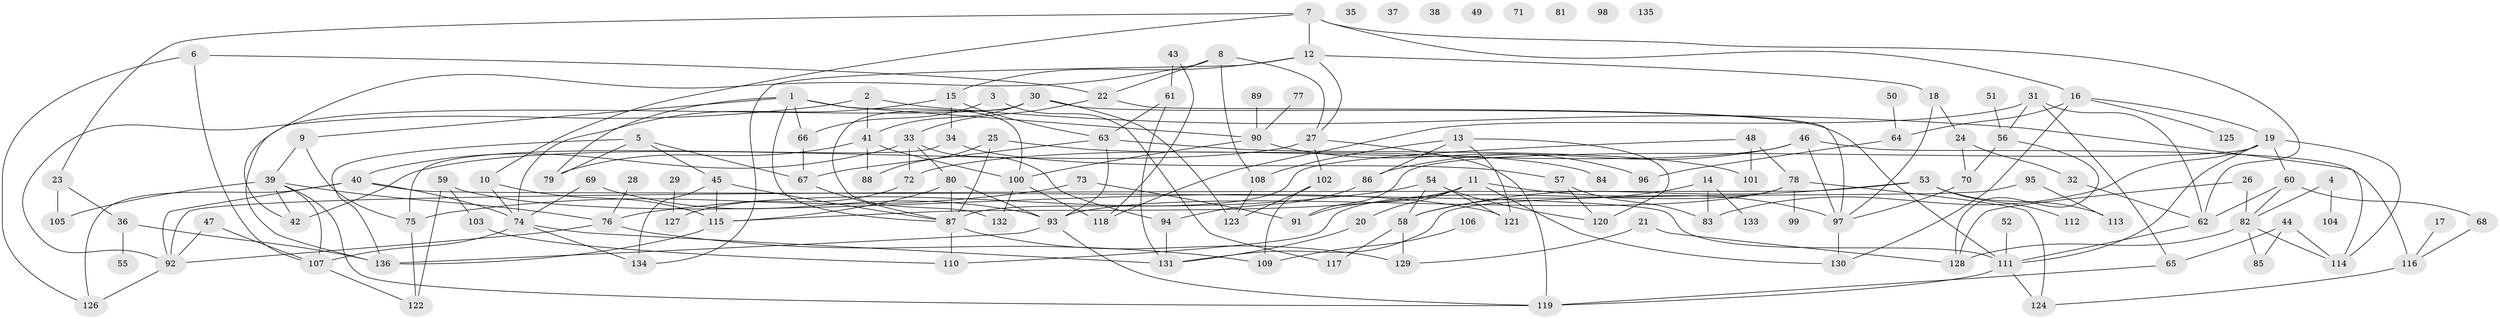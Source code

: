 // coarse degree distribution, {13: 0.013513513513513514, 3: 0.24324324324324326, 10: 0.04054054054054054, 12: 0.013513513513513514, 9: 0.013513513513513514, 7: 0.04054054054054054, 6: 0.08108108108108109, 15: 0.013513513513513514, 5: 0.12162162162162163, 2: 0.1891891891891892, 4: 0.08108108108108109, 1: 0.14864864864864866}
// Generated by graph-tools (version 1.1) at 2025/48/03/04/25 22:48:20]
// undirected, 136 vertices, 212 edges
graph export_dot {
  node [color=gray90,style=filled];
  1;
  2;
  3;
  4;
  5;
  6;
  7;
  8;
  9;
  10;
  11;
  12;
  13;
  14;
  15;
  16;
  17;
  18;
  19;
  20;
  21;
  22;
  23;
  24;
  25;
  26;
  27;
  28;
  29;
  30;
  31;
  32;
  33;
  34;
  35;
  36;
  37;
  38;
  39;
  40;
  41;
  42;
  43;
  44;
  45;
  46;
  47;
  48;
  49;
  50;
  51;
  52;
  53;
  54;
  55;
  56;
  57;
  58;
  59;
  60;
  61;
  62;
  63;
  64;
  65;
  66;
  67;
  68;
  69;
  70;
  71;
  72;
  73;
  74;
  75;
  76;
  77;
  78;
  79;
  80;
  81;
  82;
  83;
  84;
  85;
  86;
  87;
  88;
  89;
  90;
  91;
  92;
  93;
  94;
  95;
  96;
  97;
  98;
  99;
  100;
  101;
  102;
  103;
  104;
  105;
  106;
  107;
  108;
  109;
  110;
  111;
  112;
  113;
  114;
  115;
  116;
  117;
  118;
  119;
  120;
  121;
  122;
  123;
  124;
  125;
  126;
  127;
  128;
  129;
  130;
  131;
  132;
  133;
  134;
  135;
  136;
  1 -- 9;
  1 -- 66;
  1 -- 79;
  1 -- 87;
  1 -- 90;
  1 -- 100;
  2 -- 41;
  2 -- 92;
  2 -- 114;
  3 -- 66;
  3 -- 117;
  4 -- 82;
  4 -- 104;
  5 -- 45;
  5 -- 67;
  5 -- 79;
  5 -- 136;
  6 -- 22;
  6 -- 107;
  6 -- 126;
  7 -- 10;
  7 -- 12;
  7 -- 16;
  7 -- 23;
  7 -- 62;
  8 -- 22;
  8 -- 27;
  8 -- 42;
  8 -- 108;
  9 -- 39;
  9 -- 75;
  10 -- 74;
  10 -- 115;
  11 -- 20;
  11 -- 91;
  11 -- 97;
  11 -- 115;
  11 -- 130;
  12 -- 15;
  12 -- 18;
  12 -- 27;
  12 -- 134;
  13 -- 86;
  13 -- 108;
  13 -- 120;
  13 -- 121;
  14 -- 58;
  14 -- 83;
  14 -- 133;
  15 -- 34;
  15 -- 63;
  15 -- 74;
  16 -- 19;
  16 -- 64;
  16 -- 125;
  16 -- 130;
  17 -- 116;
  18 -- 24;
  18 -- 97;
  19 -- 60;
  19 -- 83;
  19 -- 91;
  19 -- 111;
  19 -- 114;
  20 -- 131;
  21 -- 128;
  21 -- 129;
  22 -- 33;
  22 -- 97;
  23 -- 36;
  23 -- 105;
  24 -- 32;
  24 -- 70;
  25 -- 84;
  25 -- 87;
  25 -- 88;
  26 -- 82;
  26 -- 128;
  27 -- 42;
  27 -- 102;
  27 -- 119;
  28 -- 76;
  29 -- 127;
  30 -- 41;
  30 -- 111;
  30 -- 123;
  30 -- 132;
  30 -- 136;
  31 -- 56;
  31 -- 62;
  31 -- 65;
  31 -- 118;
  32 -- 62;
  33 -- 40;
  33 -- 72;
  33 -- 80;
  33 -- 94;
  34 -- 57;
  34 -- 75;
  36 -- 55;
  36 -- 136;
  39 -- 42;
  39 -- 76;
  39 -- 105;
  39 -- 107;
  39 -- 119;
  40 -- 74;
  40 -- 92;
  40 -- 111;
  40 -- 126;
  41 -- 79;
  41 -- 88;
  41 -- 100;
  43 -- 61;
  43 -- 118;
  44 -- 65;
  44 -- 85;
  44 -- 114;
  45 -- 87;
  45 -- 115;
  45 -- 134;
  46 -- 72;
  46 -- 86;
  46 -- 97;
  46 -- 116;
  47 -- 92;
  47 -- 107;
  48 -- 78;
  48 -- 87;
  48 -- 101;
  50 -- 64;
  51 -- 56;
  52 -- 111;
  53 -- 58;
  53 -- 92;
  53 -- 112;
  53 -- 113;
  54 -- 58;
  54 -- 76;
  54 -- 120;
  54 -- 121;
  56 -- 70;
  56 -- 128;
  57 -- 83;
  57 -- 120;
  58 -- 117;
  58 -- 129;
  59 -- 103;
  59 -- 121;
  59 -- 122;
  60 -- 62;
  60 -- 68;
  60 -- 82;
  61 -- 63;
  61 -- 131;
  62 -- 111;
  63 -- 67;
  63 -- 93;
  63 -- 101;
  64 -- 96;
  65 -- 119;
  66 -- 67;
  67 -- 87;
  68 -- 116;
  69 -- 74;
  69 -- 93;
  70 -- 97;
  72 -- 127;
  73 -- 75;
  73 -- 91;
  74 -- 107;
  74 -- 131;
  74 -- 134;
  75 -- 122;
  76 -- 92;
  76 -- 109;
  77 -- 90;
  78 -- 93;
  78 -- 99;
  78 -- 110;
  78 -- 124;
  80 -- 87;
  80 -- 93;
  80 -- 115;
  82 -- 85;
  82 -- 114;
  82 -- 128;
  86 -- 94;
  87 -- 110;
  87 -- 129;
  89 -- 90;
  90 -- 96;
  90 -- 100;
  92 -- 126;
  93 -- 119;
  93 -- 136;
  94 -- 131;
  95 -- 113;
  95 -- 131;
  97 -- 130;
  100 -- 118;
  100 -- 132;
  102 -- 109;
  102 -- 123;
  103 -- 110;
  106 -- 109;
  107 -- 122;
  108 -- 123;
  111 -- 119;
  111 -- 124;
  115 -- 136;
  116 -- 124;
}
